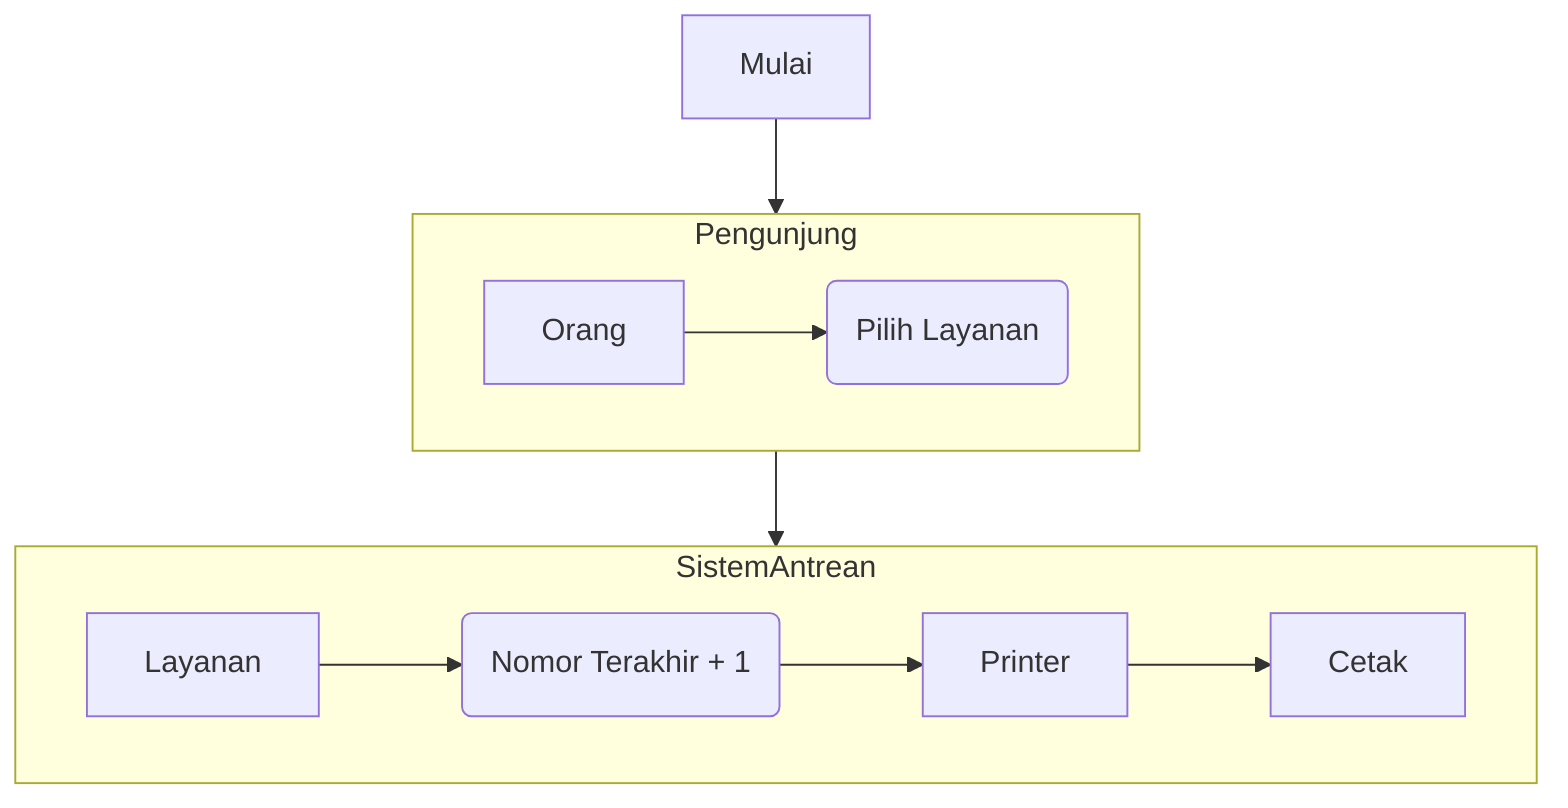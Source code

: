 flowchart TB
  Mulai-->Pengunjung
  Pengunjung-->SistemAntrean
  subgraph Pengunjung
    Orang-->p1("`Pilih Layanan`")
  end  
  subgraph SistemAntrean
    Layanan-->s1("`Nomor Terakhir + 1`")-->Printer-->Cetak
  end